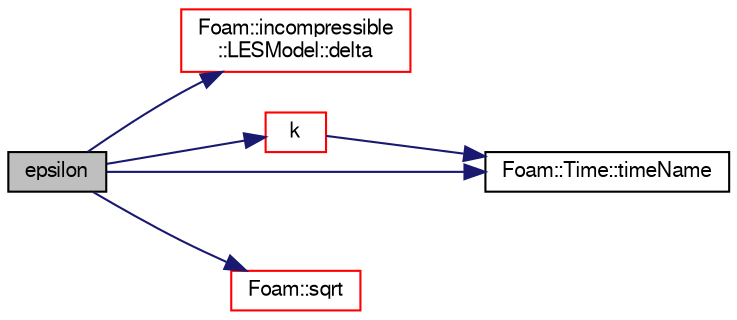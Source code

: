 digraph "epsilon"
{
  bgcolor="transparent";
  edge [fontname="FreeSans",fontsize="10",labelfontname="FreeSans",labelfontsize="10"];
  node [fontname="FreeSans",fontsize="10",shape=record];
  rankdir="LR";
  Node59 [label="epsilon",height=0.2,width=0.4,color="black", fillcolor="grey75", style="filled", fontcolor="black"];
  Node59 -> Node60 [color="midnightblue",fontsize="10",style="solid",fontname="FreeSans"];
  Node60 [label="Foam::incompressible\l::LESModel::delta",height=0.2,width=0.4,color="red",URL="$a30874.html#a5673fef691ba7a897c8043a8fc9a4ce0",tooltip="Access function to filter width. "];
  Node59 -> Node62 [color="midnightblue",fontsize="10",style="solid",fontname="FreeSans"];
  Node62 [label="k",height=0.2,width=0.4,color="red",URL="$a30850.html#a2cc3daa68147a9052c2b37e9ac37eca4",tooltip="Return the SGS turbulent kinetic energy. "];
  Node62 -> Node63 [color="midnightblue",fontsize="10",style="solid",fontname="FreeSans"];
  Node63 [label="Foam::Time::timeName",height=0.2,width=0.4,color="black",URL="$a26350.html#ad9d86fef6eca18797c786726cf925179",tooltip="Return time name of given scalar time. "];
  Node59 -> Node68 [color="midnightblue",fontsize="10",style="solid",fontname="FreeSans"];
  Node68 [label="Foam::sqrt",height=0.2,width=0.4,color="red",URL="$a21124.html#a8616bd62eebf2342a80222fecb1bda71"];
  Node59 -> Node63 [color="midnightblue",fontsize="10",style="solid",fontname="FreeSans"];
}
